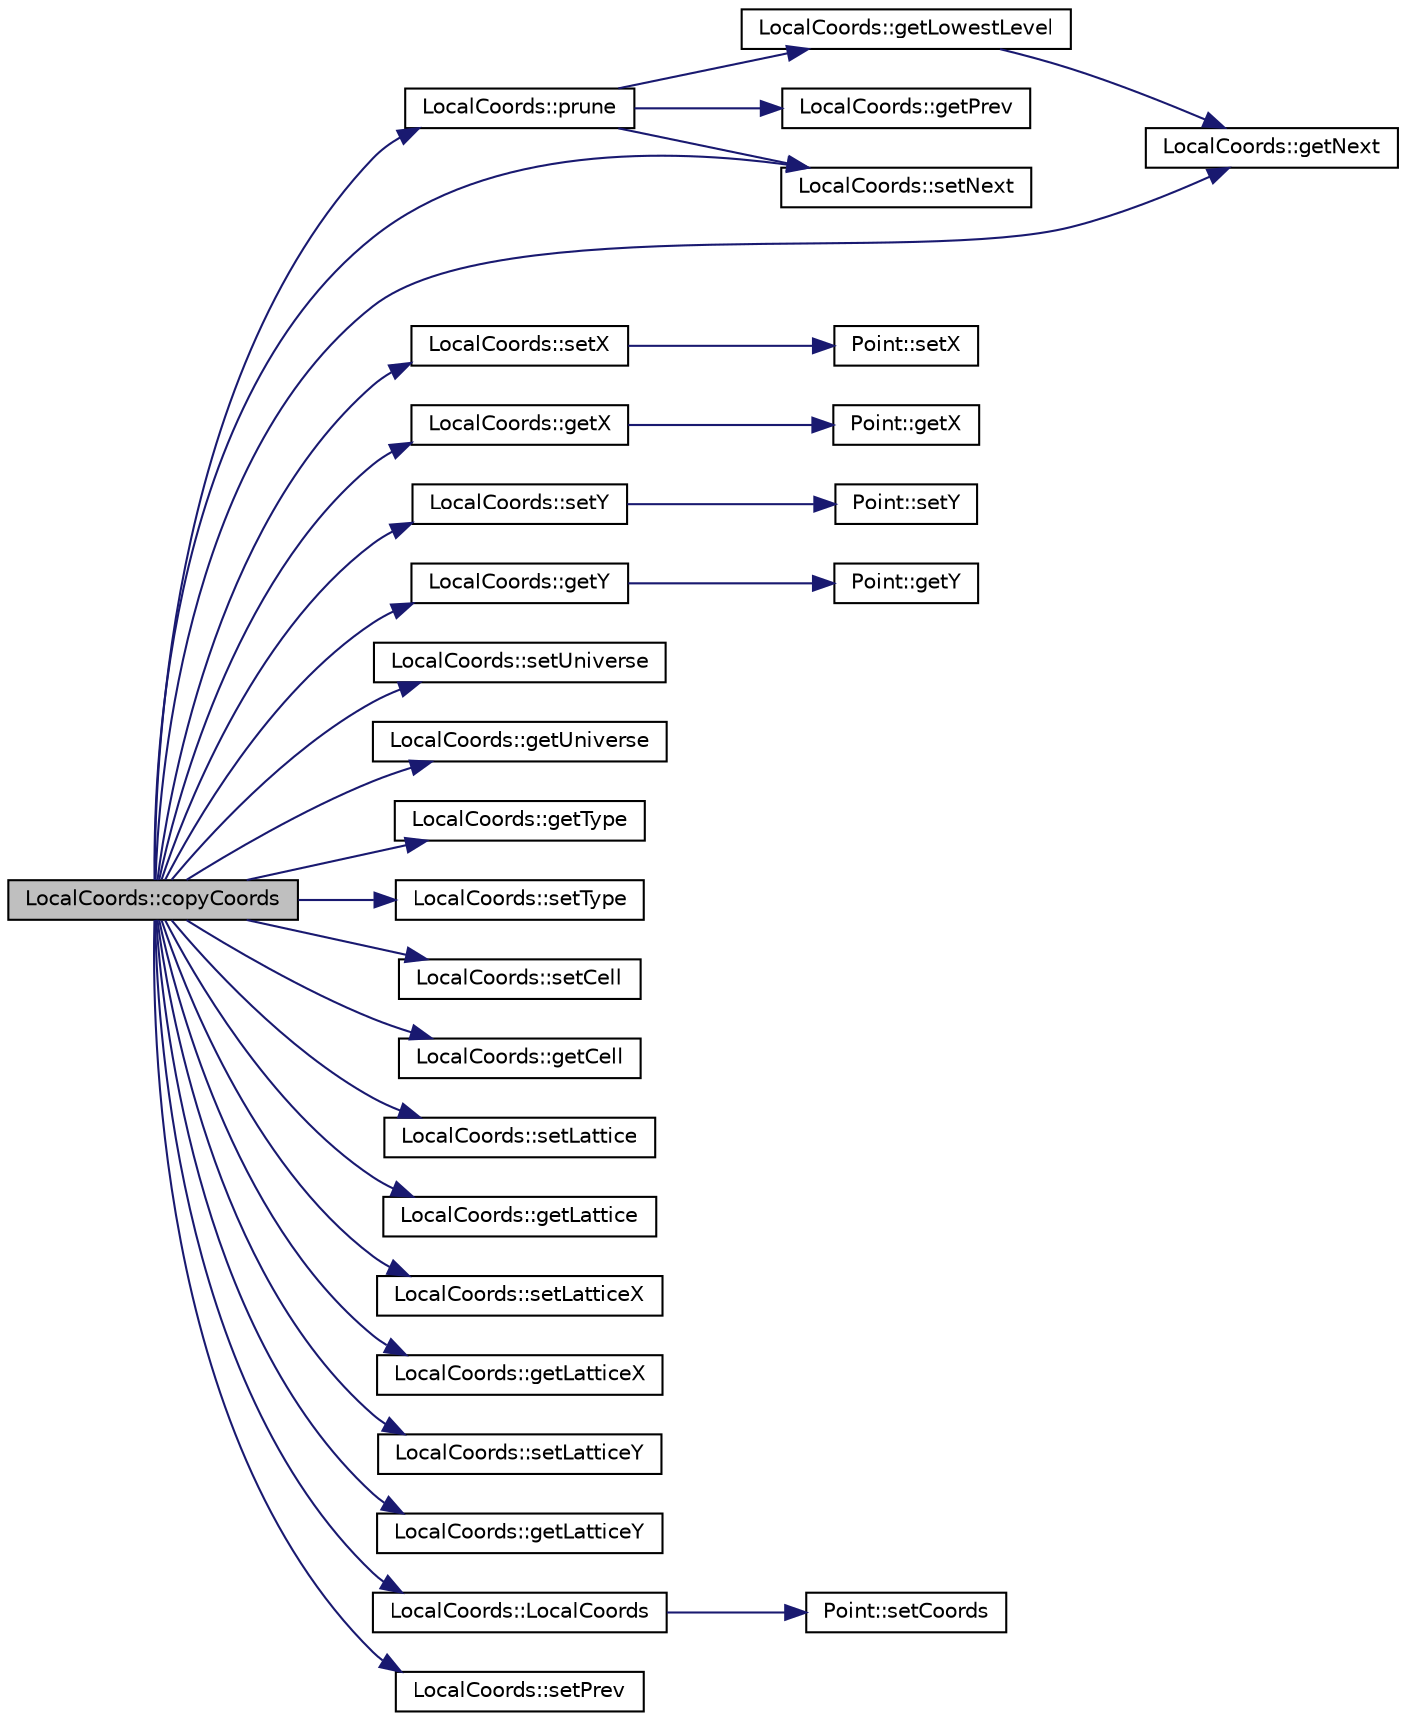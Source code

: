 digraph "LocalCoords::copyCoords"
{
  edge [fontname="Helvetica",fontsize="10",labelfontname="Helvetica",labelfontsize="10"];
  node [fontname="Helvetica",fontsize="10",shape=record];
  rankdir="LR";
  Node1 [label="LocalCoords::copyCoords",height=0.2,width=0.4,color="black", fillcolor="grey75", style="filled" fontcolor="black"];
  Node1 -> Node2 [color="midnightblue",fontsize="10",style="solid",fontname="Helvetica"];
  Node2 [label="LocalCoords::prune",height=0.2,width=0.4,color="black", fillcolor="white", style="filled",URL="$classLocalCoords.html#ab6a1654615643dabd35a19c8ed5f7dad",tooltip="Removes and frees memory for all LocalCoords beyond this one in the linked list."];
  Node2 -> Node3 [color="midnightblue",fontsize="10",style="solid",fontname="Helvetica"];
  Node3 [label="LocalCoords::getLowestLevel",height=0.2,width=0.4,color="black", fillcolor="white", style="filled",URL="$classLocalCoords.html#a9eea7e15fe849f272854e8db1fe7268a",tooltip="Find and return the last LocalCoords in the linked list wich represents the local coordinates on the ..."];
  Node3 -> Node4 [color="midnightblue",fontsize="10",style="solid",fontname="Helvetica"];
  Node4 [label="LocalCoords::getNext",height=0.2,width=0.4,color="black", fillcolor="white", style="filled",URL="$classLocalCoords.html#a2072734614ca0d7b945fd20ed59f4594",tooltip="Return a pointer to the LocalCoord at the next lower nested Universe level if one exists..."];
  Node2 -> Node5 [color="midnightblue",fontsize="10",style="solid",fontname="Helvetica"];
  Node5 [label="LocalCoords::getPrev",height=0.2,width=0.4,color="black", fillcolor="white", style="filled",URL="$classLocalCoords.html#a41901845738accab675e9a021185fcc5",tooltip="Return a pointer to the LocalCoord at the next higher nested Universe level if one exists..."];
  Node2 -> Node6 [color="midnightblue",fontsize="10",style="solid",fontname="Helvetica"];
  Node6 [label="LocalCoords::setNext",height=0.2,width=0.4,color="black", fillcolor="white", style="filled",URL="$classLocalCoords.html#ad0d95a64372a6b60c4a7276350380c7c",tooltip="Sets the pointer to the LocalCoords on the next lower nested Universe level."];
  Node1 -> Node7 [color="midnightblue",fontsize="10",style="solid",fontname="Helvetica"];
  Node7 [label="LocalCoords::setX",height=0.2,width=0.4,color="black", fillcolor="white", style="filled",URL="$classLocalCoords.html#af00fc05471c68683e7b55274afdb68ba",tooltip="Set the x-coordinate for this LocalCoords."];
  Node7 -> Node8 [color="midnightblue",fontsize="10",style="solid",fontname="Helvetica"];
  Node8 [label="Point::setX",height=0.2,width=0.4,color="black", fillcolor="white", style="filled",URL="$classPoint.html#ad8bedf2cc41f2414728d83d6976fb55f",tooltip="Set the Point&#39;s x-coordinate."];
  Node1 -> Node9 [color="midnightblue",fontsize="10",style="solid",fontname="Helvetica"];
  Node9 [label="LocalCoords::getX",height=0.2,width=0.4,color="black", fillcolor="white", style="filled",URL="$classLocalCoords.html#a9623e05ee2de4ace57a7595a154a3764",tooltip="Returns the x-coordinate for this LocalCoords location."];
  Node9 -> Node10 [color="midnightblue",fontsize="10",style="solid",fontname="Helvetica"];
  Node10 [label="Point::getX",height=0.2,width=0.4,color="black", fillcolor="white", style="filled",URL="$classPoint.html#af52a20a376f8f31e87658837565d3812",tooltip="Returns this Point&#39;s x-coordinate."];
  Node1 -> Node11 [color="midnightblue",fontsize="10",style="solid",fontname="Helvetica"];
  Node11 [label="LocalCoords::setY",height=0.2,width=0.4,color="black", fillcolor="white", style="filled",URL="$classLocalCoords.html#ae7a4a2eeb8a1e17698da8b58d08c05b5",tooltip="Set the y-coordinate for this Localcoords."];
  Node11 -> Node12 [color="midnightblue",fontsize="10",style="solid",fontname="Helvetica"];
  Node12 [label="Point::setY",height=0.2,width=0.4,color="black", fillcolor="white", style="filled",URL="$classPoint.html#a91ab67528ea9e1311d408237448e16c5",tooltip="Set the Point&#39;s y-coordinate."];
  Node1 -> Node13 [color="midnightblue",fontsize="10",style="solid",fontname="Helvetica"];
  Node13 [label="LocalCoords::getY",height=0.2,width=0.4,color="black", fillcolor="white", style="filled",URL="$classLocalCoords.html#ac2ca0a99b00c2aa5784ff82fba2a3618",tooltip="Returns the y-coordinate for this LocalCoords location."];
  Node13 -> Node14 [color="midnightblue",fontsize="10",style="solid",fontname="Helvetica"];
  Node14 [label="Point::getY",height=0.2,width=0.4,color="black", fillcolor="white", style="filled",URL="$classPoint.html#aac5008459bf0e0053ce744a69187bae7",tooltip="Returns this Point&#39;s y-coordinate."];
  Node1 -> Node15 [color="midnightblue",fontsize="10",style="solid",fontname="Helvetica"];
  Node15 [label="LocalCoords::setUniverse",height=0.2,width=0.4,color="black", fillcolor="white", style="filled",URL="$classLocalCoords.html#ad514c86c5d7de44b1a08b400383710a1",tooltip="Set the ID of the Universe within which this LocalCoords resides."];
  Node1 -> Node16 [color="midnightblue",fontsize="10",style="solid",fontname="Helvetica"];
  Node16 [label="LocalCoords::getUniverse",height=0.2,width=0.4,color="black", fillcolor="white", style="filled",URL="$classLocalCoords.html#a746874a431aa9c7c53e0d56731a41fe7",tooltip="Return the ID of the Universe within which this LocalCoords resides."];
  Node1 -> Node17 [color="midnightblue",fontsize="10",style="solid",fontname="Helvetica"];
  Node17 [label="LocalCoords::getType",height=0.2,width=0.4,color="black", fillcolor="white", style="filled",URL="$classLocalCoords.html#a756dbd3f1b8fa9084f584b593af2b066",tooltip="Return the level (UNIV or LAT) of this LocalCoords."];
  Node1 -> Node18 [color="midnightblue",fontsize="10",style="solid",fontname="Helvetica"];
  Node18 [label="LocalCoords::setType",height=0.2,width=0.4,color="black", fillcolor="white", style="filled",URL="$classLocalCoords.html#a5eb0104c614b60dee59177afbf5a1d09",tooltip="Set the type of LocalCoords (UNIV or LAT)."];
  Node1 -> Node19 [color="midnightblue",fontsize="10",style="solid",fontname="Helvetica"];
  Node19 [label="LocalCoords::setCell",height=0.2,width=0.4,color="black", fillcolor="white", style="filled",URL="$classLocalCoords.html#a459a5178aa8861a4d9504d7aea0d4a6a",tooltip="Set the ID of the Cell within which this LocalCoords resides."];
  Node1 -> Node20 [color="midnightblue",fontsize="10",style="solid",fontname="Helvetica"];
  Node20 [label="LocalCoords::getCell",height=0.2,width=0.4,color="black", fillcolor="white", style="filled",URL="$classLocalCoords.html#a3cca83a3745f138c0ba4f62dcd6c3de2",tooltip="Return the ID of the Cell within which this LocalCoords resides."];
  Node1 -> Node21 [color="midnightblue",fontsize="10",style="solid",fontname="Helvetica"];
  Node21 [label="LocalCoords::setLattice",height=0.2,width=0.4,color="black", fillcolor="white", style="filled",URL="$classLocalCoords.html#acba537be0e701e2bd46a8d2cabf54881",tooltip="Sets the ID of the Lattice within which this LocalCoords resides."];
  Node1 -> Node22 [color="midnightblue",fontsize="10",style="solid",fontname="Helvetica"];
  Node22 [label="LocalCoords::getLattice",height=0.2,width=0.4,color="black", fillcolor="white", style="filled",URL="$classLocalCoords.html#abd2c9a1c25b7122f6db3e5cba016be6d",tooltip="Return the ID of the Lattice within which this LocalCoords resides."];
  Node1 -> Node23 [color="midnightblue",fontsize="10",style="solid",fontname="Helvetica"];
  Node23 [label="LocalCoords::setLatticeX",height=0.2,width=0.4,color="black", fillcolor="white", style="filled",URL="$classLocalCoords.html#aaebab559746c2641969f7aea7055f4d7",tooltip="Sets the row index for the Lattice cell within which this LocalCoords resides."];
  Node1 -> Node24 [color="midnightblue",fontsize="10",style="solid",fontname="Helvetica"];
  Node24 [label="LocalCoords::getLatticeX",height=0.2,width=0.4,color="black", fillcolor="white", style="filled",URL="$classLocalCoords.html#a76cbf2526be775cbedf32f7462041c73",tooltip="Return the first index of the Lattice cell within which this LocalCoords resides."];
  Node1 -> Node25 [color="midnightblue",fontsize="10",style="solid",fontname="Helvetica"];
  Node25 [label="LocalCoords::setLatticeY",height=0.2,width=0.4,color="black", fillcolor="white", style="filled",URL="$classLocalCoords.html#a5fe4af5a2aaa1b44f9da0482c2c73caf",tooltip="Sets the column index for the Lattice cell within which this LocalCoords resides."];
  Node1 -> Node26 [color="midnightblue",fontsize="10",style="solid",fontname="Helvetica"];
  Node26 [label="LocalCoords::getLatticeY",height=0.2,width=0.4,color="black", fillcolor="white", style="filled",URL="$classLocalCoords.html#a85f31e3a35b45d738f94237a11514aac",tooltip="Return the second index of the Lattice cell within which this LocalCoords resides."];
  Node1 -> Node4 [color="midnightblue",fontsize="10",style="solid",fontname="Helvetica"];
  Node1 -> Node27 [color="midnightblue",fontsize="10",style="solid",fontname="Helvetica"];
  Node27 [label="LocalCoords::LocalCoords",height=0.2,width=0.4,color="black", fillcolor="white", style="filled",URL="$classLocalCoords.html#ab0d2336c8312720fd28aefd09f6f7da0",tooltip="Constructor sets the x and y coordinates."];
  Node27 -> Node28 [color="midnightblue",fontsize="10",style="solid",fontname="Helvetica"];
  Node28 [label="Point::setCoords",height=0.2,width=0.4,color="black", fillcolor="white", style="filled",URL="$classPoint.html#a21046f7efa6623eb78ae1ffc46b1820a",tooltip="Initializes a Point with two-dimensional coordinates."];
  Node1 -> Node6 [color="midnightblue",fontsize="10",style="solid",fontname="Helvetica"];
  Node1 -> Node29 [color="midnightblue",fontsize="10",style="solid",fontname="Helvetica"];
  Node29 [label="LocalCoords::setPrev",height=0.2,width=0.4,color="black", fillcolor="white", style="filled",URL="$classLocalCoords.html#a433a17c4bfb3f491a16a6067e05067ae",tooltip="Sets the pointer to the LocalCoords on the next higher nested Universe level."];
}
